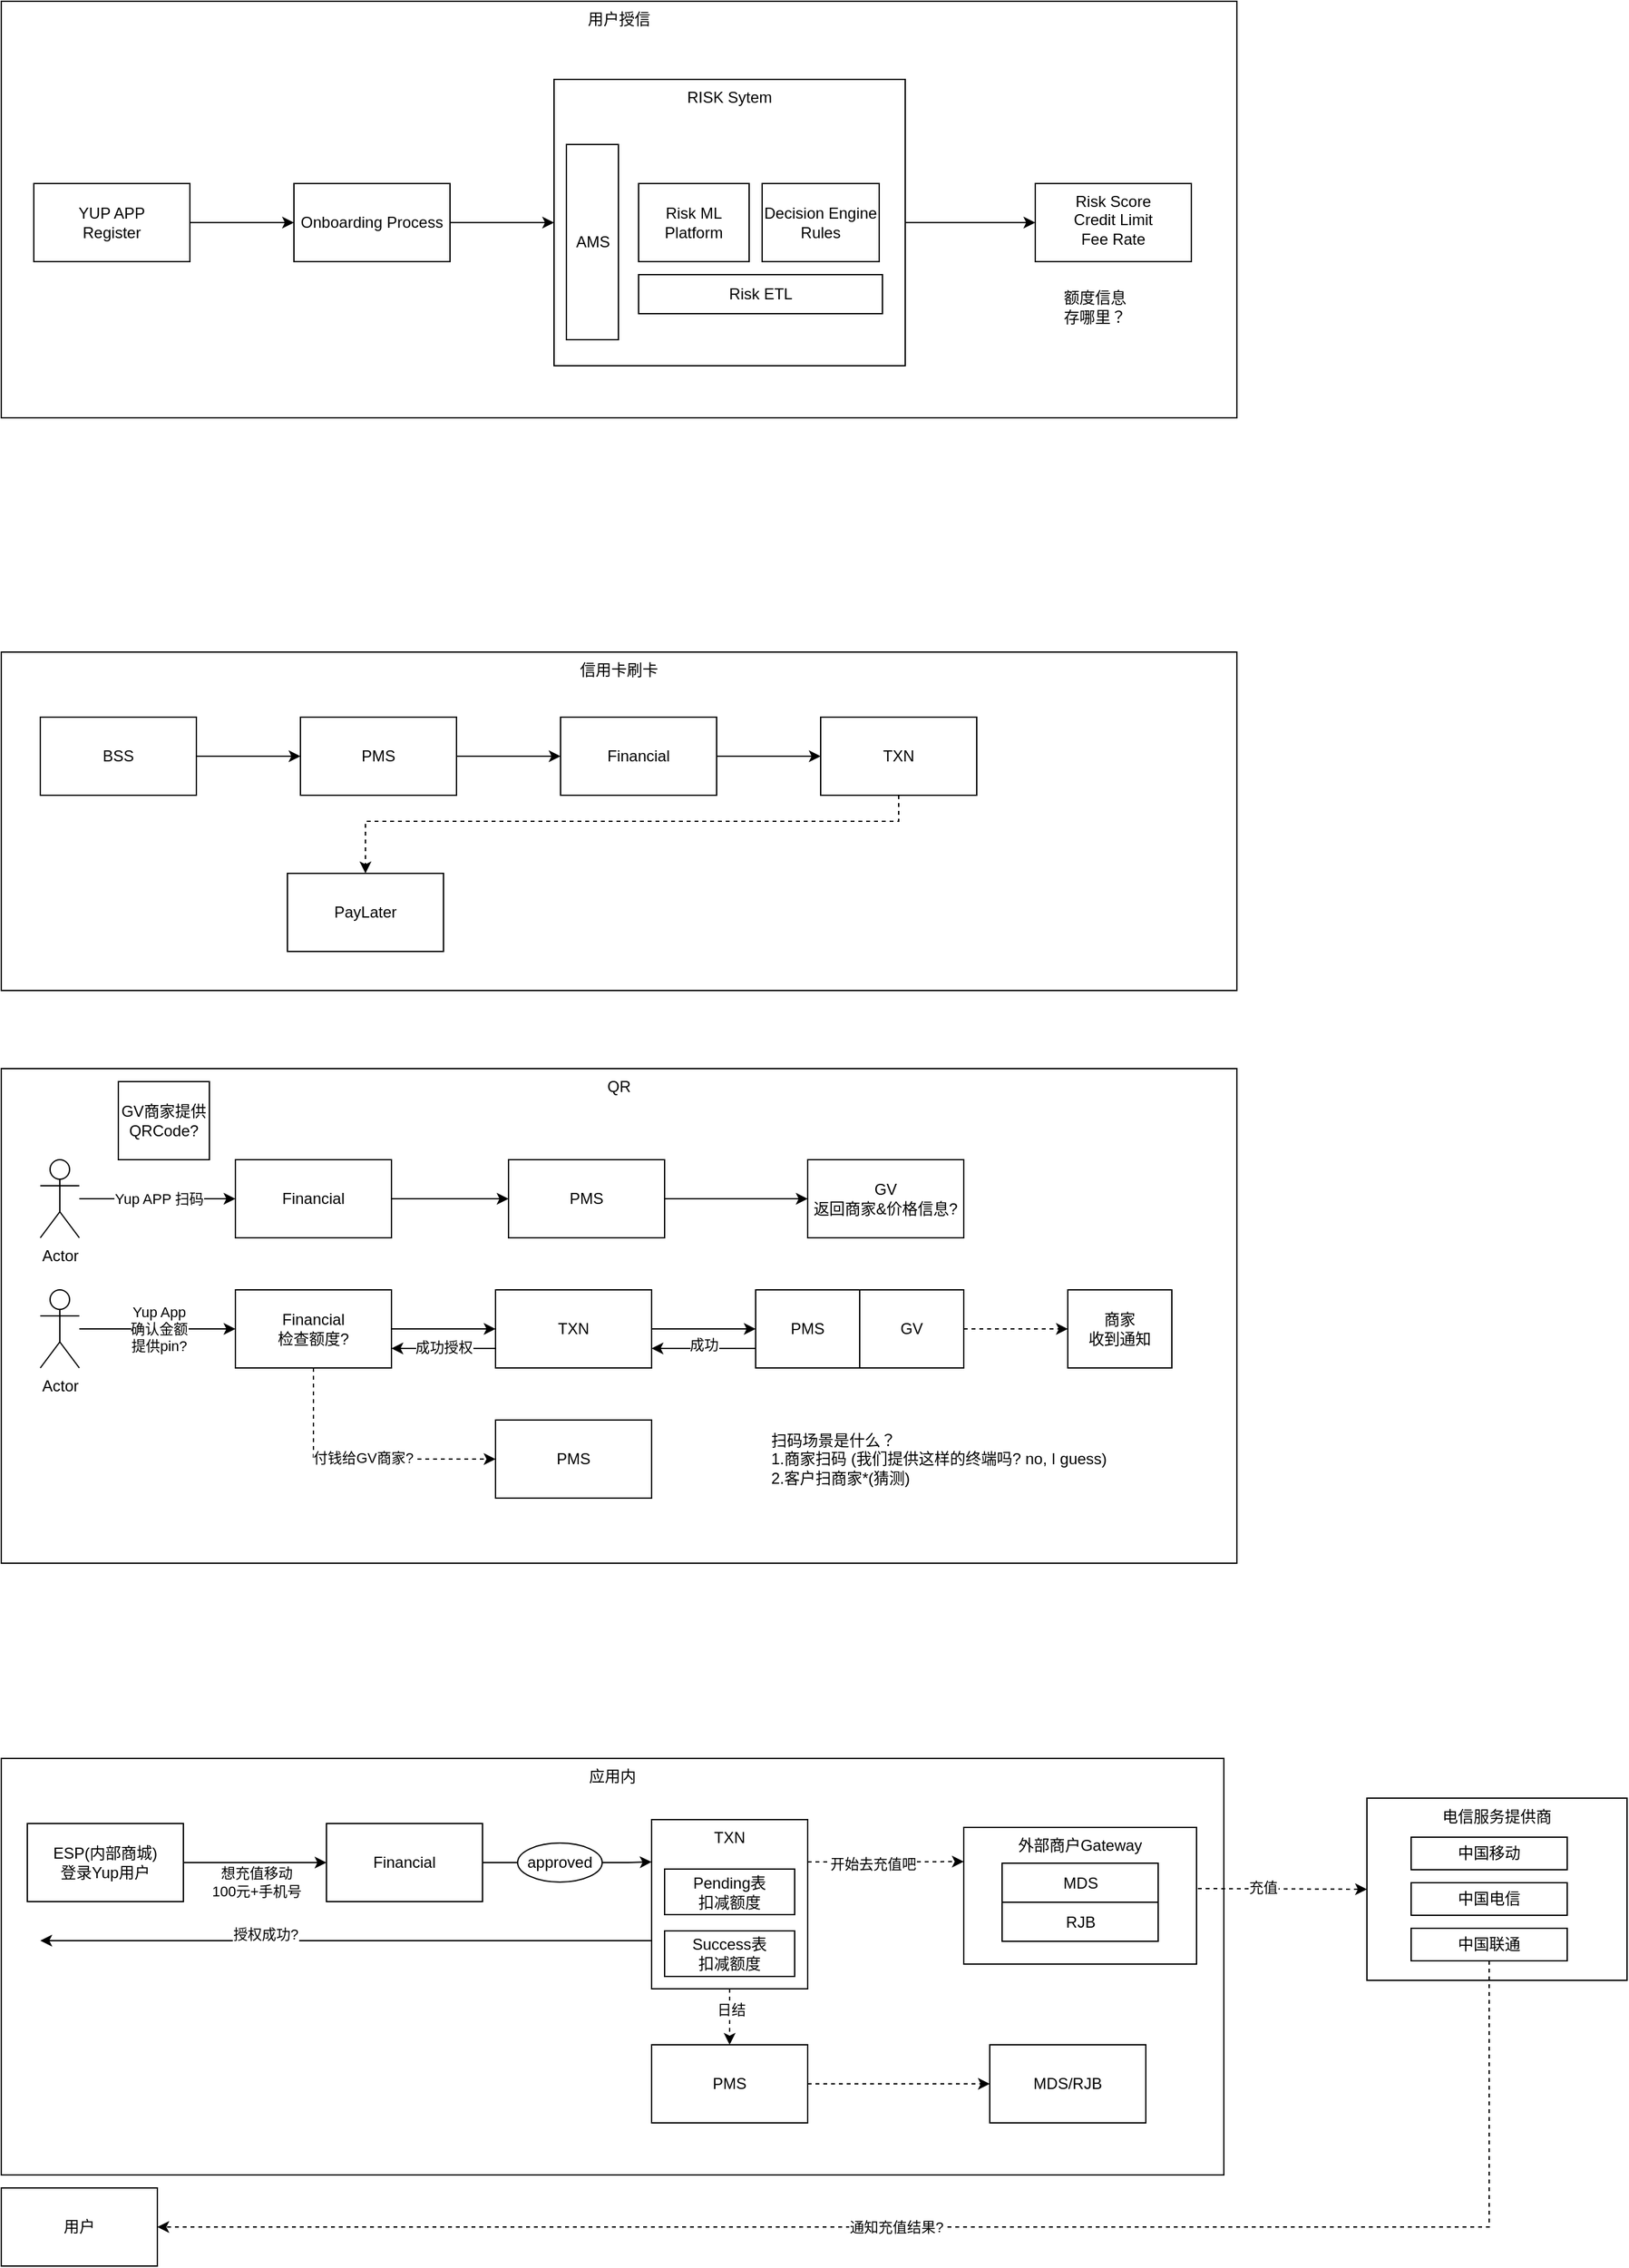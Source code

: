 <mxfile version="20.8.16" type="device"><diagram name="第 1 页" id="qViiTNF5AYTf9bHQWJhb"><mxGraphModel dx="1451" dy="1963" grid="1" gridSize="10" guides="1" tooltips="1" connect="1" arrows="1" fold="1" page="1" pageScale="1" pageWidth="827" pageHeight="1169" math="0" shadow="0"><root><mxCell id="0"/><mxCell id="1" parent="0"/><mxCell id="36UfEhS6sah5xwJHzODv-14" value="用户授信" style="rounded=0;whiteSpace=wrap;html=1;verticalAlign=top;" vertex="1" parent="1"><mxGeometry x="430" y="-70" width="950" height="320" as="geometry"/></mxCell><mxCell id="UnWsvNojoVjEFcX9RcMt-61" value="电信服务提供商" style="rounded=0;whiteSpace=wrap;html=1;verticalAlign=top;" parent="1" vertex="1"><mxGeometry x="1480" y="1310.5" width="200" height="140" as="geometry"/></mxCell><mxCell id="UnWsvNojoVjEFcX9RcMt-47" value="应用内" style="rounded=0;whiteSpace=wrap;html=1;verticalAlign=top;" parent="1" vertex="1"><mxGeometry x="430" y="1280" width="940" height="320" as="geometry"/></mxCell><mxCell id="UnWsvNojoVjEFcX9RcMt-28" value="QR" style="rounded=0;whiteSpace=wrap;html=1;verticalAlign=top;" parent="1" vertex="1"><mxGeometry x="430" y="750" width="950" height="380" as="geometry"/></mxCell><mxCell id="UnWsvNojoVjEFcX9RcMt-12" value="信用卡刷卡" style="rounded=0;whiteSpace=wrap;html=1;verticalAlign=top;align=center;" parent="1" vertex="1"><mxGeometry x="430" y="430" width="950" height="260" as="geometry"/></mxCell><mxCell id="UnWsvNojoVjEFcX9RcMt-4" value="" style="edgeStyle=orthogonalEdgeStyle;rounded=0;orthogonalLoop=1;jettySize=auto;html=1;" parent="1" source="UnWsvNojoVjEFcX9RcMt-1" target="UnWsvNojoVjEFcX9RcMt-3" edge="1"><mxGeometry relative="1" as="geometry"/></mxCell><mxCell id="UnWsvNojoVjEFcX9RcMt-1" value="BSS" style="rounded=0;whiteSpace=wrap;html=1;" parent="1" vertex="1"><mxGeometry x="460" y="480" width="120" height="60" as="geometry"/></mxCell><mxCell id="UnWsvNojoVjEFcX9RcMt-6" value="" style="edgeStyle=orthogonalEdgeStyle;rounded=0;orthogonalLoop=1;jettySize=auto;html=1;" parent="1" source="UnWsvNojoVjEFcX9RcMt-3" target="UnWsvNojoVjEFcX9RcMt-5" edge="1"><mxGeometry relative="1" as="geometry"/></mxCell><mxCell id="UnWsvNojoVjEFcX9RcMt-3" value="PMS" style="whiteSpace=wrap;html=1;rounded=0;" parent="1" vertex="1"><mxGeometry x="660" y="480" width="120" height="60" as="geometry"/></mxCell><mxCell id="UnWsvNojoVjEFcX9RcMt-8" value="" style="edgeStyle=orthogonalEdgeStyle;rounded=0;orthogonalLoop=1;jettySize=auto;html=1;" parent="1" source="UnWsvNojoVjEFcX9RcMt-5" target="UnWsvNojoVjEFcX9RcMt-7" edge="1"><mxGeometry relative="1" as="geometry"/></mxCell><mxCell id="UnWsvNojoVjEFcX9RcMt-5" value="Financial" style="whiteSpace=wrap;html=1;rounded=0;" parent="1" vertex="1"><mxGeometry x="860" y="480" width="120" height="60" as="geometry"/></mxCell><mxCell id="UnWsvNojoVjEFcX9RcMt-11" style="edgeStyle=orthogonalEdgeStyle;rounded=0;orthogonalLoop=1;jettySize=auto;html=1;entryX=0.5;entryY=0;entryDx=0;entryDy=0;dashed=1;" parent="1" source="UnWsvNojoVjEFcX9RcMt-7" target="UnWsvNojoVjEFcX9RcMt-9" edge="1"><mxGeometry relative="1" as="geometry"><Array as="points"><mxPoint x="1120" y="560"/><mxPoint x="710" y="560"/></Array></mxGeometry></mxCell><mxCell id="UnWsvNojoVjEFcX9RcMt-7" value="TXN" style="whiteSpace=wrap;html=1;rounded=0;" parent="1" vertex="1"><mxGeometry x="1060" y="480" width="120" height="60" as="geometry"/></mxCell><mxCell id="UnWsvNojoVjEFcX9RcMt-9" value="PayLater" style="whiteSpace=wrap;html=1;rounded=0;" parent="1" vertex="1"><mxGeometry x="650" y="600" width="120" height="60" as="geometry"/></mxCell><mxCell id="UnWsvNojoVjEFcX9RcMt-15" value="" style="edgeStyle=orthogonalEdgeStyle;rounded=0;orthogonalLoop=1;jettySize=auto;html=1;" parent="1" source="UnWsvNojoVjEFcX9RcMt-13" target="UnWsvNojoVjEFcX9RcMt-14" edge="1"><mxGeometry relative="1" as="geometry"/></mxCell><mxCell id="UnWsvNojoVjEFcX9RcMt-13" value="Financial" style="rounded=0;whiteSpace=wrap;html=1;" parent="1" vertex="1"><mxGeometry x="610" y="820" width="120" height="60" as="geometry"/></mxCell><mxCell id="UnWsvNojoVjEFcX9RcMt-17" value="" style="edgeStyle=orthogonalEdgeStyle;rounded=0;orthogonalLoop=1;jettySize=auto;html=1;" parent="1" source="UnWsvNojoVjEFcX9RcMt-14" target="UnWsvNojoVjEFcX9RcMt-16" edge="1"><mxGeometry relative="1" as="geometry"/></mxCell><mxCell id="UnWsvNojoVjEFcX9RcMt-14" value="PMS" style="whiteSpace=wrap;html=1;rounded=0;" parent="1" vertex="1"><mxGeometry x="820" y="820" width="120" height="60" as="geometry"/></mxCell><mxCell id="UnWsvNojoVjEFcX9RcMt-16" value="GV&lt;br&gt;返回商家&amp;amp;价格信息?" style="whiteSpace=wrap;html=1;rounded=0;" parent="1" vertex="1"><mxGeometry x="1050" y="820" width="120" height="60" as="geometry"/></mxCell><mxCell id="UnWsvNojoVjEFcX9RcMt-20" value="" style="edgeStyle=orthogonalEdgeStyle;rounded=0;orthogonalLoop=1;jettySize=auto;html=1;" parent="1" source="UnWsvNojoVjEFcX9RcMt-18" target="UnWsvNojoVjEFcX9RcMt-19" edge="1"><mxGeometry relative="1" as="geometry"/></mxCell><mxCell id="UnWsvNojoVjEFcX9RcMt-27" style="edgeStyle=orthogonalEdgeStyle;rounded=0;orthogonalLoop=1;jettySize=auto;html=1;entryX=0;entryY=0.5;entryDx=0;entryDy=0;dashed=1;" parent="1" source="UnWsvNojoVjEFcX9RcMt-18" target="UnWsvNojoVjEFcX9RcMt-26" edge="1"><mxGeometry relative="1" as="geometry"><Array as="points"><mxPoint x="670" y="1050"/></Array></mxGeometry></mxCell><mxCell id="_wwvBj42zwxzrYIvkxcd-4" value="付钱给GV商家?" style="edgeLabel;html=1;align=center;verticalAlign=middle;resizable=0;points=[];" parent="UnWsvNojoVjEFcX9RcMt-27" vertex="1" connectable="0"><mxGeometry x="0.029" y="1" relative="1" as="geometry"><mxPoint as="offset"/></mxGeometry></mxCell><mxCell id="UnWsvNojoVjEFcX9RcMt-18" value="Financial&lt;br&gt;检查额度?" style="rounded=0;whiteSpace=wrap;html=1;" parent="1" vertex="1"><mxGeometry x="610" y="920" width="120" height="60" as="geometry"/></mxCell><mxCell id="UnWsvNojoVjEFcX9RcMt-24" style="edgeStyle=orthogonalEdgeStyle;rounded=0;orthogonalLoop=1;jettySize=auto;html=1;entryX=0;entryY=0.5;entryDx=0;entryDy=0;" parent="1" source="UnWsvNojoVjEFcX9RcMt-19" target="UnWsvNojoVjEFcX9RcMt-21" edge="1"><mxGeometry relative="1" as="geometry"/></mxCell><mxCell id="_wwvBj42zwxzrYIvkxcd-7" style="edgeStyle=orthogonalEdgeStyle;rounded=0;orthogonalLoop=1;jettySize=auto;html=1;exitX=0;exitY=0.75;exitDx=0;exitDy=0;entryX=1;entryY=0.75;entryDx=0;entryDy=0;" parent="1" source="UnWsvNojoVjEFcX9RcMt-19" target="UnWsvNojoVjEFcX9RcMt-18" edge="1"><mxGeometry relative="1" as="geometry"/></mxCell><mxCell id="_wwvBj42zwxzrYIvkxcd-8" value="成功授权" style="edgeLabel;html=1;align=center;verticalAlign=middle;resizable=0;points=[];" parent="_wwvBj42zwxzrYIvkxcd-7" vertex="1" connectable="0"><mxGeometry x="-0.25" y="-1" relative="1" as="geometry"><mxPoint x="-10" as="offset"/></mxGeometry></mxCell><mxCell id="UnWsvNojoVjEFcX9RcMt-19" value="TXN" style="whiteSpace=wrap;html=1;rounded=0;" parent="1" vertex="1"><mxGeometry x="810" y="920" width="120" height="60" as="geometry"/></mxCell><mxCell id="UnWsvNojoVjEFcX9RcMt-25" style="edgeStyle=orthogonalEdgeStyle;rounded=0;orthogonalLoop=1;jettySize=auto;html=1;exitX=0;exitY=0.75;exitDx=0;exitDy=0;entryX=1;entryY=0.75;entryDx=0;entryDy=0;" parent="1" source="UnWsvNojoVjEFcX9RcMt-21" target="UnWsvNojoVjEFcX9RcMt-19" edge="1"><mxGeometry relative="1" as="geometry"/></mxCell><mxCell id="_wwvBj42zwxzrYIvkxcd-9" value="成功" style="edgeLabel;html=1;align=center;verticalAlign=middle;resizable=0;points=[];" parent="UnWsvNojoVjEFcX9RcMt-25" vertex="1" connectable="0"><mxGeometry x="0.25" y="-3" relative="1" as="geometry"><mxPoint x="10" as="offset"/></mxGeometry></mxCell><mxCell id="UnWsvNojoVjEFcX9RcMt-21" value="PMS" style="whiteSpace=wrap;html=1;rounded=0;" parent="1" vertex="1"><mxGeometry x="1010" y="920" width="80" height="60" as="geometry"/></mxCell><mxCell id="_wwvBj42zwxzrYIvkxcd-6" style="edgeStyle=orthogonalEdgeStyle;rounded=0;orthogonalLoop=1;jettySize=auto;html=1;entryX=0;entryY=0.5;entryDx=0;entryDy=0;dashed=1;" parent="1" source="UnWsvNojoVjEFcX9RcMt-23" target="_wwvBj42zwxzrYIvkxcd-5" edge="1"><mxGeometry relative="1" as="geometry"/></mxCell><mxCell id="UnWsvNojoVjEFcX9RcMt-23" value="GV" style="whiteSpace=wrap;html=1;rounded=0;" parent="1" vertex="1"><mxGeometry x="1090" y="920" width="80" height="60" as="geometry"/></mxCell><mxCell id="UnWsvNojoVjEFcX9RcMt-26" value="PMS" style="whiteSpace=wrap;html=1;rounded=0;" parent="1" vertex="1"><mxGeometry x="810" y="1020" width="120" height="60" as="geometry"/></mxCell><mxCell id="UnWsvNojoVjEFcX9RcMt-32" style="edgeStyle=orthogonalEdgeStyle;rounded=0;orthogonalLoop=1;jettySize=auto;html=1;entryX=0;entryY=0.5;entryDx=0;entryDy=0;" parent="1" source="UnWsvNojoVjEFcX9RcMt-30" target="UnWsvNojoVjEFcX9RcMt-13" edge="1"><mxGeometry relative="1" as="geometry"/></mxCell><mxCell id="UnWsvNojoVjEFcX9RcMt-33" value="Yup APP 扫码" style="edgeLabel;html=1;align=center;verticalAlign=middle;resizable=0;points=[];" parent="UnWsvNojoVjEFcX9RcMt-32" vertex="1" connectable="0"><mxGeometry x="-0.244" y="1" relative="1" as="geometry"><mxPoint x="15" y="1" as="offset"/></mxGeometry></mxCell><mxCell id="UnWsvNojoVjEFcX9RcMt-30" value="Actor" style="shape=umlActor;verticalLabelPosition=bottom;verticalAlign=top;html=1;outlineConnect=0;" parent="1" vertex="1"><mxGeometry x="460" y="820" width="30" height="60" as="geometry"/></mxCell><mxCell id="UnWsvNojoVjEFcX9RcMt-36" style="edgeStyle=orthogonalEdgeStyle;rounded=0;orthogonalLoop=1;jettySize=auto;html=1;entryX=0;entryY=0.5;entryDx=0;entryDy=0;" parent="1" source="UnWsvNojoVjEFcX9RcMt-35" target="UnWsvNojoVjEFcX9RcMt-18" edge="1"><mxGeometry relative="1" as="geometry"/></mxCell><mxCell id="UnWsvNojoVjEFcX9RcMt-37" value="Yup App &lt;br&gt;确认金额&lt;br&gt;提供pin?" style="edgeLabel;html=1;align=center;verticalAlign=middle;resizable=0;points=[];" parent="UnWsvNojoVjEFcX9RcMt-36" vertex="1" connectable="0"><mxGeometry x="-0.194" y="2" relative="1" as="geometry"><mxPoint x="12" y="2" as="offset"/></mxGeometry></mxCell><mxCell id="UnWsvNojoVjEFcX9RcMt-35" value="Actor" style="shape=umlActor;verticalLabelPosition=bottom;verticalAlign=top;html=1;outlineConnect=0;" parent="1" vertex="1"><mxGeometry x="460" y="920" width="30" height="60" as="geometry"/></mxCell><mxCell id="UnWsvNojoVjEFcX9RcMt-40" value="" style="edgeStyle=orthogonalEdgeStyle;rounded=0;orthogonalLoop=1;jettySize=auto;html=1;" parent="1" source="UnWsvNojoVjEFcX9RcMt-38" target="UnWsvNojoVjEFcX9RcMt-39" edge="1"><mxGeometry relative="1" as="geometry"/></mxCell><mxCell id="UnWsvNojoVjEFcX9RcMt-52" value="想充值移动&lt;br&gt;100元+手机号" style="edgeLabel;html=1;align=center;verticalAlign=middle;resizable=0;points=[];" parent="UnWsvNojoVjEFcX9RcMt-40" vertex="1" connectable="0"><mxGeometry x="-0.263" relative="1" as="geometry"><mxPoint x="15" y="15" as="offset"/></mxGeometry></mxCell><mxCell id="UnWsvNojoVjEFcX9RcMt-38" value="ESP(内部商城)&lt;br&gt;登录Yup用户" style="rounded=0;whiteSpace=wrap;html=1;" parent="1" vertex="1"><mxGeometry x="450" y="1330" width="120" height="60" as="geometry"/></mxCell><mxCell id="UnWsvNojoVjEFcX9RcMt-42" value="" style="edgeStyle=orthogonalEdgeStyle;rounded=0;orthogonalLoop=1;jettySize=auto;html=1;startArrow=none;entryX=0;entryY=0.25;entryDx=0;entryDy=0;" parent="1" source="UnWsvNojoVjEFcX9RcMt-59" target="UnWsvNojoVjEFcX9RcMt-41" edge="1"><mxGeometry relative="1" as="geometry"/></mxCell><mxCell id="UnWsvNojoVjEFcX9RcMt-39" value="Financial" style="whiteSpace=wrap;html=1;rounded=0;" parent="1" vertex="1"><mxGeometry x="680" y="1330" width="120" height="60" as="geometry"/></mxCell><mxCell id="UnWsvNojoVjEFcX9RcMt-44" style="edgeStyle=orthogonalEdgeStyle;rounded=0;orthogonalLoop=1;jettySize=auto;html=1;entryX=0;entryY=0.25;entryDx=0;entryDy=0;exitX=1;exitY=0.25;exitDx=0;exitDy=0;dashed=1;" parent="1" source="UnWsvNojoVjEFcX9RcMt-41" target="UnWsvNojoVjEFcX9RcMt-43" edge="1"><mxGeometry relative="1" as="geometry"/></mxCell><mxCell id="_wwvBj42zwxzrYIvkxcd-12" value="开始去充值吧" style="edgeLabel;html=1;align=center;verticalAlign=middle;resizable=0;points=[];" parent="UnWsvNojoVjEFcX9RcMt-44" vertex="1" connectable="0"><mxGeometry x="-0.17" relative="1" as="geometry"><mxPoint y="1" as="offset"/></mxGeometry></mxCell><mxCell id="UnWsvNojoVjEFcX9RcMt-46" style="edgeStyle=orthogonalEdgeStyle;rounded=0;orthogonalLoop=1;jettySize=auto;html=1;entryX=0.5;entryY=0;entryDx=0;entryDy=0;dashed=1;exitX=0.5;exitY=1;exitDx=0;exitDy=0;" parent="1" source="UnWsvNojoVjEFcX9RcMt-41" target="UnWsvNojoVjEFcX9RcMt-45" edge="1"><mxGeometry relative="1" as="geometry"/></mxCell><mxCell id="UnWsvNojoVjEFcX9RcMt-65" value="日结" style="edgeLabel;html=1;align=center;verticalAlign=middle;resizable=0;points=[];" parent="UnWsvNojoVjEFcX9RcMt-46" vertex="1" connectable="0"><mxGeometry x="-0.253" y="1" relative="1" as="geometry"><mxPoint as="offset"/></mxGeometry></mxCell><mxCell id="_wwvBj42zwxzrYIvkxcd-10" style="edgeStyle=orthogonalEdgeStyle;rounded=0;orthogonalLoop=1;jettySize=auto;html=1;" parent="1" source="UnWsvNojoVjEFcX9RcMt-41" edge="1"><mxGeometry relative="1" as="geometry"><mxPoint x="460" y="1420" as="targetPoint"/><Array as="points"><mxPoint x="770" y="1420"/><mxPoint x="770" y="1420"/></Array></mxGeometry></mxCell><mxCell id="_wwvBj42zwxzrYIvkxcd-11" value="授权成功?" style="edgeLabel;html=1;align=center;verticalAlign=middle;resizable=0;points=[];" parent="_wwvBj42zwxzrYIvkxcd-10" vertex="1" connectable="0"><mxGeometry x="0.263" y="1" relative="1" as="geometry"><mxPoint y="-6" as="offset"/></mxGeometry></mxCell><mxCell id="UnWsvNojoVjEFcX9RcMt-41" value="TXN&lt;br&gt;" style="whiteSpace=wrap;html=1;rounded=0;verticalAlign=top;" parent="1" vertex="1"><mxGeometry x="930" y="1327" width="120" height="130" as="geometry"/></mxCell><mxCell id="UnWsvNojoVjEFcX9RcMt-62" style="edgeStyle=orthogonalEdgeStyle;rounded=0;orthogonalLoop=1;jettySize=auto;html=1;entryX=0;entryY=0.5;entryDx=0;entryDy=0;dashed=1;" parent="1" target="UnWsvNojoVjEFcX9RcMt-61" edge="1"><mxGeometry relative="1" as="geometry"><mxPoint x="1350" y="1380" as="sourcePoint"/></mxGeometry></mxCell><mxCell id="_wwvBj42zwxzrYIvkxcd-16" value="充值" style="edgeLabel;html=1;align=center;verticalAlign=middle;resizable=0;points=[];" parent="UnWsvNojoVjEFcX9RcMt-62" vertex="1" connectable="0"><mxGeometry x="-0.234" y="1" relative="1" as="geometry"><mxPoint as="offset"/></mxGeometry></mxCell><mxCell id="UnWsvNojoVjEFcX9RcMt-43" value="外部商户Gateway" style="whiteSpace=wrap;html=1;rounded=0;verticalAlign=top;" parent="1" vertex="1"><mxGeometry x="1170" y="1333" width="179" height="105" as="geometry"/></mxCell><mxCell id="UnWsvNojoVjEFcX9RcMt-68" value="" style="edgeStyle=orthogonalEdgeStyle;rounded=0;orthogonalLoop=1;jettySize=auto;html=1;dashed=1;" parent="1" source="UnWsvNojoVjEFcX9RcMt-45" target="UnWsvNojoVjEFcX9RcMt-67" edge="1"><mxGeometry relative="1" as="geometry"/></mxCell><mxCell id="UnWsvNojoVjEFcX9RcMt-45" value="PMS" style="whiteSpace=wrap;html=1;rounded=0;" parent="1" vertex="1"><mxGeometry x="930" y="1500" width="120" height="60" as="geometry"/></mxCell><mxCell id="UnWsvNojoVjEFcX9RcMt-48" value="MDS" style="whiteSpace=wrap;html=1;rounded=0;" parent="1" vertex="1"><mxGeometry x="1199.5" y="1360.5" width="120" height="30" as="geometry"/></mxCell><mxCell id="UnWsvNojoVjEFcX9RcMt-50" value="RJB" style="whiteSpace=wrap;html=1;rounded=0;" parent="1" vertex="1"><mxGeometry x="1199.5" y="1390.5" width="120" height="30" as="geometry"/></mxCell><mxCell id="UnWsvNojoVjEFcX9RcMt-53" value="中国移动" style="whiteSpace=wrap;html=1;rounded=0;" parent="1" vertex="1"><mxGeometry x="1514" y="1340.5" width="120" height="25" as="geometry"/></mxCell><mxCell id="UnWsvNojoVjEFcX9RcMt-55" value="中国电信" style="whiteSpace=wrap;html=1;rounded=0;" parent="1" vertex="1"><mxGeometry x="1514" y="1375.5" width="120" height="25" as="geometry"/></mxCell><mxCell id="_wwvBj42zwxzrYIvkxcd-14" style="edgeStyle=orthogonalEdgeStyle;rounded=0;orthogonalLoop=1;jettySize=auto;html=1;entryX=1;entryY=0.5;entryDx=0;entryDy=0;dashed=1;" parent="1" source="UnWsvNojoVjEFcX9RcMt-56" target="_wwvBj42zwxzrYIvkxcd-13" edge="1"><mxGeometry relative="1" as="geometry"><Array as="points"><mxPoint x="1574" y="1640"/></Array></mxGeometry></mxCell><mxCell id="_wwvBj42zwxzrYIvkxcd-15" value="通知充值结果?" style="edgeLabel;html=1;align=center;verticalAlign=middle;resizable=0;points=[];" parent="_wwvBj42zwxzrYIvkxcd-14" vertex="1" connectable="0"><mxGeometry x="0.078" relative="1" as="geometry"><mxPoint x="1" as="offset"/></mxGeometry></mxCell><mxCell id="UnWsvNojoVjEFcX9RcMt-56" value="中国联通" style="whiteSpace=wrap;html=1;rounded=0;" parent="1" vertex="1"><mxGeometry x="1514" y="1410.5" width="120" height="25" as="geometry"/></mxCell><mxCell id="UnWsvNojoVjEFcX9RcMt-60" value="" style="edgeStyle=orthogonalEdgeStyle;rounded=0;orthogonalLoop=1;jettySize=auto;html=1;endArrow=none;" parent="1" source="UnWsvNojoVjEFcX9RcMt-39" target="UnWsvNojoVjEFcX9RcMt-59" edge="1"><mxGeometry relative="1" as="geometry"><mxPoint x="800" y="1360" as="sourcePoint"/><mxPoint x="930" y="1360" as="targetPoint"/></mxGeometry></mxCell><mxCell id="UnWsvNojoVjEFcX9RcMt-59" value="approved" style="ellipse;whiteSpace=wrap;html=1;" parent="1" vertex="1"><mxGeometry x="827" y="1345" width="65" height="30" as="geometry"/></mxCell><mxCell id="UnWsvNojoVjEFcX9RcMt-63" value="Pending表&lt;br&gt;扣减额度" style="rounded=0;whiteSpace=wrap;html=1;" parent="1" vertex="1"><mxGeometry x="940" y="1365" width="100" height="35" as="geometry"/></mxCell><mxCell id="UnWsvNojoVjEFcX9RcMt-64" value="Success表&lt;br&gt;扣减额度" style="rounded=0;whiteSpace=wrap;html=1;" parent="1" vertex="1"><mxGeometry x="940" y="1412.5" width="100" height="35" as="geometry"/></mxCell><mxCell id="UnWsvNojoVjEFcX9RcMt-67" value="MDS/RJB" style="whiteSpace=wrap;html=1;rounded=0;" parent="1" vertex="1"><mxGeometry x="1190" y="1500" width="120" height="60" as="geometry"/></mxCell><mxCell id="_wwvBj42zwxzrYIvkxcd-1" value="扫码场景是什么？&lt;br&gt;1.商家扫码 (我们提供这样的终端吗? no, I guess)&lt;br&gt;2.客户扫商家*(猜测)" style="text;html=1;strokeColor=none;fillColor=none;align=left;verticalAlign=middle;whiteSpace=wrap;rounded=0;" parent="1" vertex="1"><mxGeometry x="1020" y="1010" width="300" height="80" as="geometry"/></mxCell><mxCell id="_wwvBj42zwxzrYIvkxcd-2" value="GV商家提供&lt;br&gt;QRCode?" style="rounded=0;whiteSpace=wrap;html=1;" parent="1" vertex="1"><mxGeometry x="520" y="760" width="70" height="60" as="geometry"/></mxCell><mxCell id="_wwvBj42zwxzrYIvkxcd-5" value="商家&lt;br&gt;收到通知" style="whiteSpace=wrap;html=1;rounded=0;" parent="1" vertex="1"><mxGeometry x="1250" y="920" width="80" height="60" as="geometry"/></mxCell><mxCell id="_wwvBj42zwxzrYIvkxcd-13" value="用户" style="rounded=0;whiteSpace=wrap;html=1;" parent="1" vertex="1"><mxGeometry x="430" y="1610" width="120" height="60" as="geometry"/></mxCell><mxCell id="36UfEhS6sah5xwJHzODv-3" value="" style="edgeStyle=orthogonalEdgeStyle;rounded=0;orthogonalLoop=1;jettySize=auto;html=1;" edge="1" parent="1" source="36UfEhS6sah5xwJHzODv-1" target="36UfEhS6sah5xwJHzODv-2"><mxGeometry relative="1" as="geometry"/></mxCell><mxCell id="36UfEhS6sah5xwJHzODv-1" value="YUP APP&lt;br&gt;Register" style="rounded=0;whiteSpace=wrap;html=1;" vertex="1" parent="1"><mxGeometry x="455" y="70" width="120" height="60" as="geometry"/></mxCell><mxCell id="36UfEhS6sah5xwJHzODv-5" value="" style="edgeStyle=orthogonalEdgeStyle;rounded=0;orthogonalLoop=1;jettySize=auto;html=1;" edge="1" parent="1" source="36UfEhS6sah5xwJHzODv-2" target="36UfEhS6sah5xwJHzODv-4"><mxGeometry relative="1" as="geometry"/></mxCell><mxCell id="36UfEhS6sah5xwJHzODv-2" value="Onboarding Process" style="whiteSpace=wrap;html=1;rounded=0;" vertex="1" parent="1"><mxGeometry x="655" y="70" width="120" height="60" as="geometry"/></mxCell><mxCell id="36UfEhS6sah5xwJHzODv-13" value="" style="edgeStyle=orthogonalEdgeStyle;rounded=0;orthogonalLoop=1;jettySize=auto;html=1;" edge="1" parent="1" source="36UfEhS6sah5xwJHzODv-4" target="36UfEhS6sah5xwJHzODv-12"><mxGeometry relative="1" as="geometry"/></mxCell><mxCell id="36UfEhS6sah5xwJHzODv-4" value="RISK Sytem" style="whiteSpace=wrap;html=1;rounded=0;verticalAlign=top;" vertex="1" parent="1"><mxGeometry x="855" y="-10" width="270" height="220" as="geometry"/></mxCell><mxCell id="36UfEhS6sah5xwJHzODv-6" value="Decision Engine&lt;br&gt;Rules" style="rounded=0;whiteSpace=wrap;html=1;" vertex="1" parent="1"><mxGeometry x="1015" y="70" width="90" height="60" as="geometry"/></mxCell><mxCell id="36UfEhS6sah5xwJHzODv-7" value="Risk ML Platform" style="rounded=0;whiteSpace=wrap;html=1;" vertex="1" parent="1"><mxGeometry x="920" y="70" width="85" height="60" as="geometry"/></mxCell><mxCell id="36UfEhS6sah5xwJHzODv-10" value="Risk ETL" style="rounded=0;whiteSpace=wrap;html=1;" vertex="1" parent="1"><mxGeometry x="920" y="140" width="187.5" height="30" as="geometry"/></mxCell><mxCell id="36UfEhS6sah5xwJHzODv-11" value="AMS" style="rounded=0;whiteSpace=wrap;html=1;" vertex="1" parent="1"><mxGeometry x="864.5" y="40" width="40" height="150" as="geometry"/></mxCell><mxCell id="36UfEhS6sah5xwJHzODv-12" value="Risk Score&lt;br&gt;Credit Limit&lt;br&gt;Fee Rate" style="whiteSpace=wrap;html=1;verticalAlign=top;rounded=0;" vertex="1" parent="1"><mxGeometry x="1225" y="70" width="120" height="60" as="geometry"/></mxCell><mxCell id="36UfEhS6sah5xwJHzODv-15" value="额度信息存哪里？" style="text;html=1;strokeColor=none;fillColor=none;align=center;verticalAlign=middle;whiteSpace=wrap;rounded=0;" vertex="1" parent="1"><mxGeometry x="1241" y="150" width="60" height="30" as="geometry"/></mxCell></root></mxGraphModel></diagram></mxfile>
